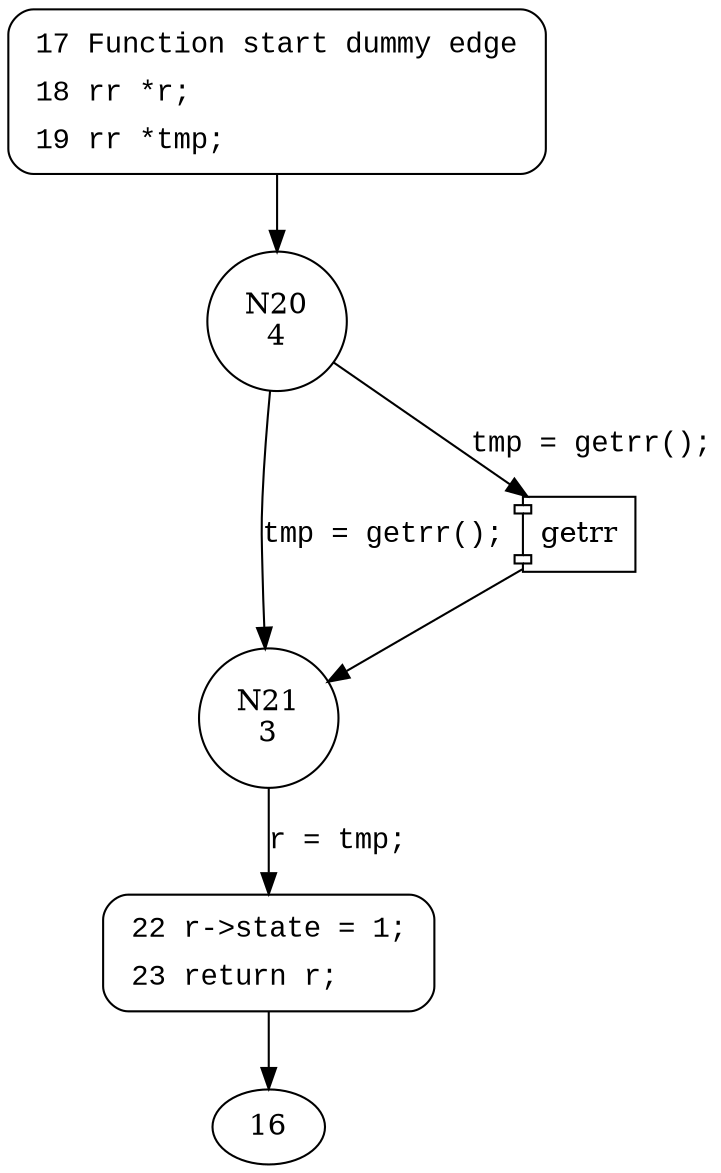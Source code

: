 digraph getPtr {
20 [shape="circle" label="N20\n4"]
21 [shape="circle" label="N21\n3"]
22 [shape="circle" label="N22\n2"]
17 [style="filled,bold" penwidth="1" fillcolor="white" fontname="Courier New" shape="Mrecord" label=<<table border="0" cellborder="0" cellpadding="3" bgcolor="white"><tr><td align="right">17</td><td align="left">Function start dummy edge</td></tr><tr><td align="right">18</td><td align="left">rr *r;</td></tr><tr><td align="right">19</td><td align="left">rr *tmp;</td></tr></table>>]
17 -> 20[label=""]
22 [style="filled,bold" penwidth="1" fillcolor="white" fontname="Courier New" shape="Mrecord" label=<<table border="0" cellborder="0" cellpadding="3" bgcolor="white"><tr><td align="right">22</td><td align="left">r-&gt;state = 1;</td></tr><tr><td align="right">23</td><td align="left">return r;</td></tr></table>>]
22 -> 16[label=""]
100002 [shape="component" label="getrr"]
20 -> 100002 [label="tmp = getrr();" fontname="Courier New"]
100002 -> 21 [label="" fontname="Courier New"]
20 -> 21 [label="tmp = getrr();" fontname="Courier New"]
21 -> 22 [label="r = tmp;" fontname="Courier New"]
}